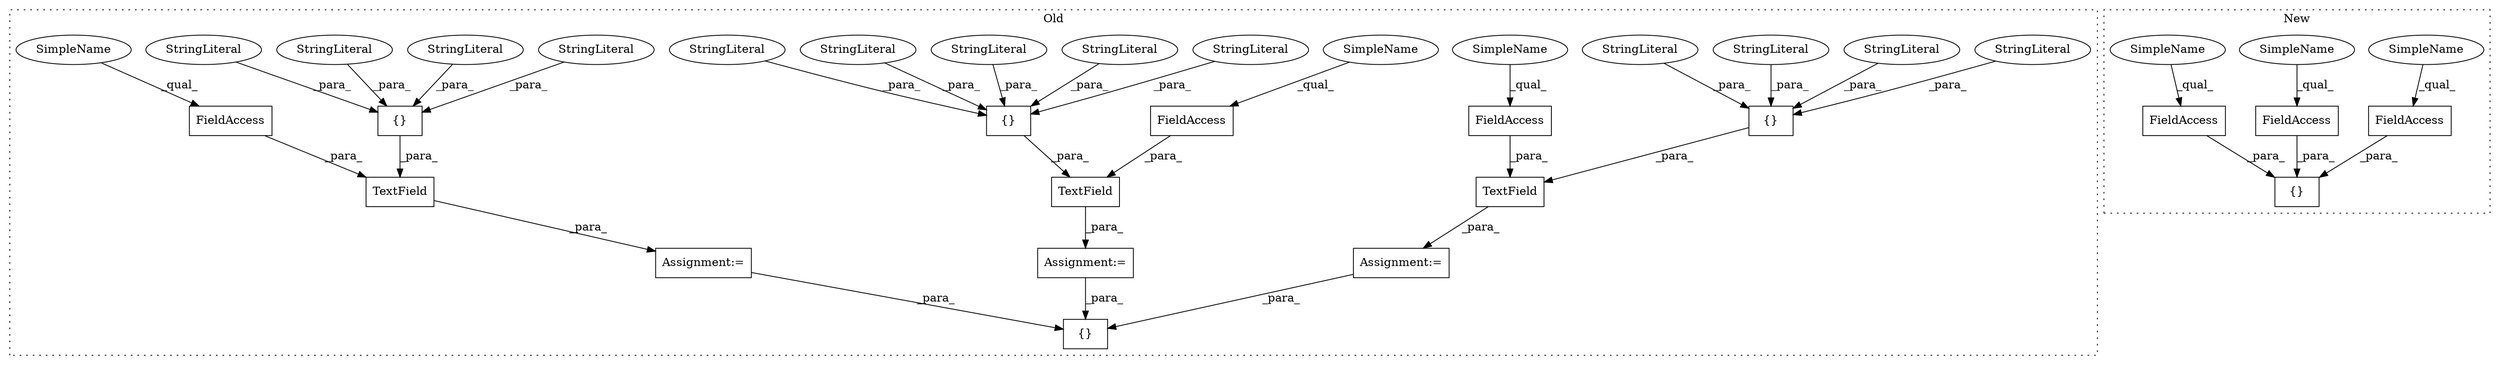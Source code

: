 digraph G {
subgraph cluster0 {
1 [label="TextField" a="32" s="1569,1649" l="10,1" shape="box"];
3 [label="{}" a="4" s="1774,1795" l="1,1" shape="box"];
4 [label="Assignment:=" a="7" s="1568" l="1" shape="box"];
5 [label="{}" a="4" s="1591,1630" l="1,1" shape="box"];
9 [label="TextField" a="32" s="1487,1555" l="10,1" shape="box"];
10 [label="{}" a="4" s="1685,1718" l="1,1" shape="box"];
11 [label="TextField" a="32" s="1663,1737" l="10,1" shape="box"];
12 [label="{}" a="4" s="1509,1536" l="1,1" shape="box"];
13 [label="StringLiteral" a="45" s="1693" l="4" shape="ellipse"];
14 [label="StringLiteral" a="45" s="1620" l="10" shape="ellipse"];
15 [label="StringLiteral" a="45" s="1592" l="6" shape="ellipse"];
16 [label="StringLiteral" a="45" s="1686" l="6" shape="ellipse"];
17 [label="StringLiteral" a="45" s="1599" l="4" shape="ellipse"];
18 [label="StringLiteral" a="45" s="1708" l="10" shape="ellipse"];
19 [label="StringLiteral" a="45" s="1608" l="11" shape="ellipse"];
20 [label="StringLiteral" a="45" s="1526" l="10" shape="ellipse"];
21 [label="StringLiteral" a="45" s="1698" l="9" shape="ellipse"];
22 [label="StringLiteral" a="45" s="1510" l="6" shape="ellipse"];
23 [label="StringLiteral" a="45" s="1517" l="4" shape="ellipse"];
24 [label="StringLiteral" a="45" s="1522" l="3" shape="ellipse"];
25 [label="Assignment:=" a="7" s="1662" l="1" shape="box"];
26 [label="StringLiteral" a="45" s="1604" l="3" shape="ellipse"];
27 [label="Assignment:=" a="7" s="1486" l="1" shape="box"];
28 [label="FieldAccess" a="22" s="1720" l="17" shape="box"];
29 [label="FieldAccess" a="22" s="1632" l="17" shape="box"];
30 [label="FieldAccess" a="22" s="1538" l="17" shape="box"];
31 [label="SimpleName" a="42" s="1632" l="4" shape="ellipse"];
32 [label="SimpleName" a="42" s="1720" l="4" shape="ellipse"];
33 [label="SimpleName" a="42" s="1538" l="4" shape="ellipse"];
label = "Old";
style="dotted";
}
subgraph cluster1 {
2 [label="{}" a="4" s="1938,1974" l="1,1" shape="box"];
6 [label="FieldAccess" a="22" s="1951" l="11" shape="box"];
7 [label="FieldAccess" a="22" s="1939" l="11" shape="box"];
8 [label="FieldAccess" a="22" s="1963" l="11" shape="box"];
34 [label="SimpleName" a="42" s="1951" l="4" shape="ellipse"];
35 [label="SimpleName" a="42" s="1963" l="4" shape="ellipse"];
36 [label="SimpleName" a="42" s="1939" l="4" shape="ellipse"];
label = "New";
style="dotted";
}
1 -> 4 [label="_para_"];
4 -> 3 [label="_para_"];
5 -> 1 [label="_para_"];
6 -> 2 [label="_para_"];
7 -> 2 [label="_para_"];
8 -> 2 [label="_para_"];
9 -> 27 [label="_para_"];
10 -> 11 [label="_para_"];
11 -> 25 [label="_para_"];
12 -> 9 [label="_para_"];
13 -> 10 [label="_para_"];
14 -> 5 [label="_para_"];
15 -> 5 [label="_para_"];
16 -> 10 [label="_para_"];
17 -> 5 [label="_para_"];
18 -> 10 [label="_para_"];
19 -> 5 [label="_para_"];
20 -> 12 [label="_para_"];
21 -> 10 [label="_para_"];
22 -> 12 [label="_para_"];
23 -> 12 [label="_para_"];
24 -> 12 [label="_para_"];
25 -> 3 [label="_para_"];
26 -> 5 [label="_para_"];
27 -> 3 [label="_para_"];
28 -> 11 [label="_para_"];
29 -> 1 [label="_para_"];
30 -> 9 [label="_para_"];
31 -> 29 [label="_qual_"];
32 -> 28 [label="_qual_"];
33 -> 30 [label="_qual_"];
34 -> 6 [label="_qual_"];
35 -> 8 [label="_qual_"];
36 -> 7 [label="_qual_"];
}